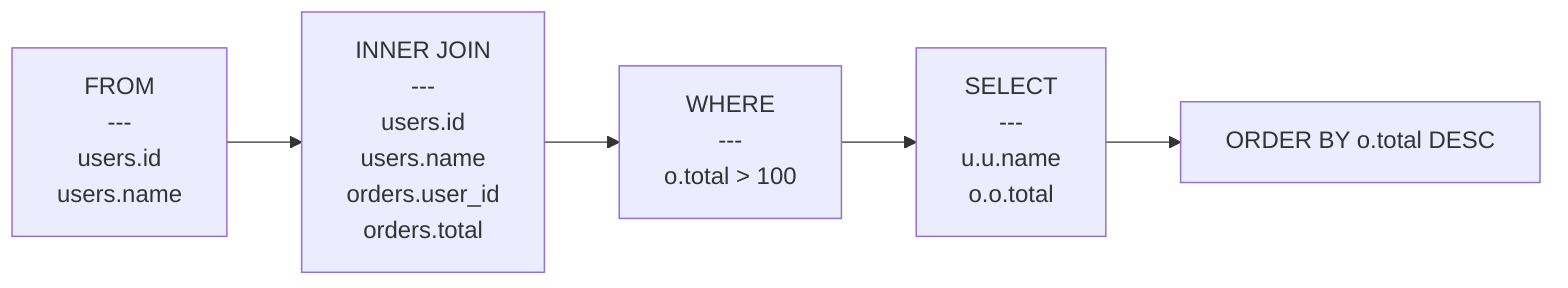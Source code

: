 flowchart LR
    node_0["FROM<br/>---<br/>users.id<br/>users.name"]
    node_1["INNER JOIN<br/>---<br/>users.id<br/>users.name<br/>orders.user_id<br/>orders.total"]
    node_2["WHERE<br/>---<br/>o.total &gt; 100"]
    node_3["SELECT<br/>---<br/>u.u.name<br/>o.o.total"]
    node_4["ORDER BY o.total DESC"]
    node_0 --> node_1
    node_1 --> node_2
    node_2 --> node_3
    node_3 --> node_4